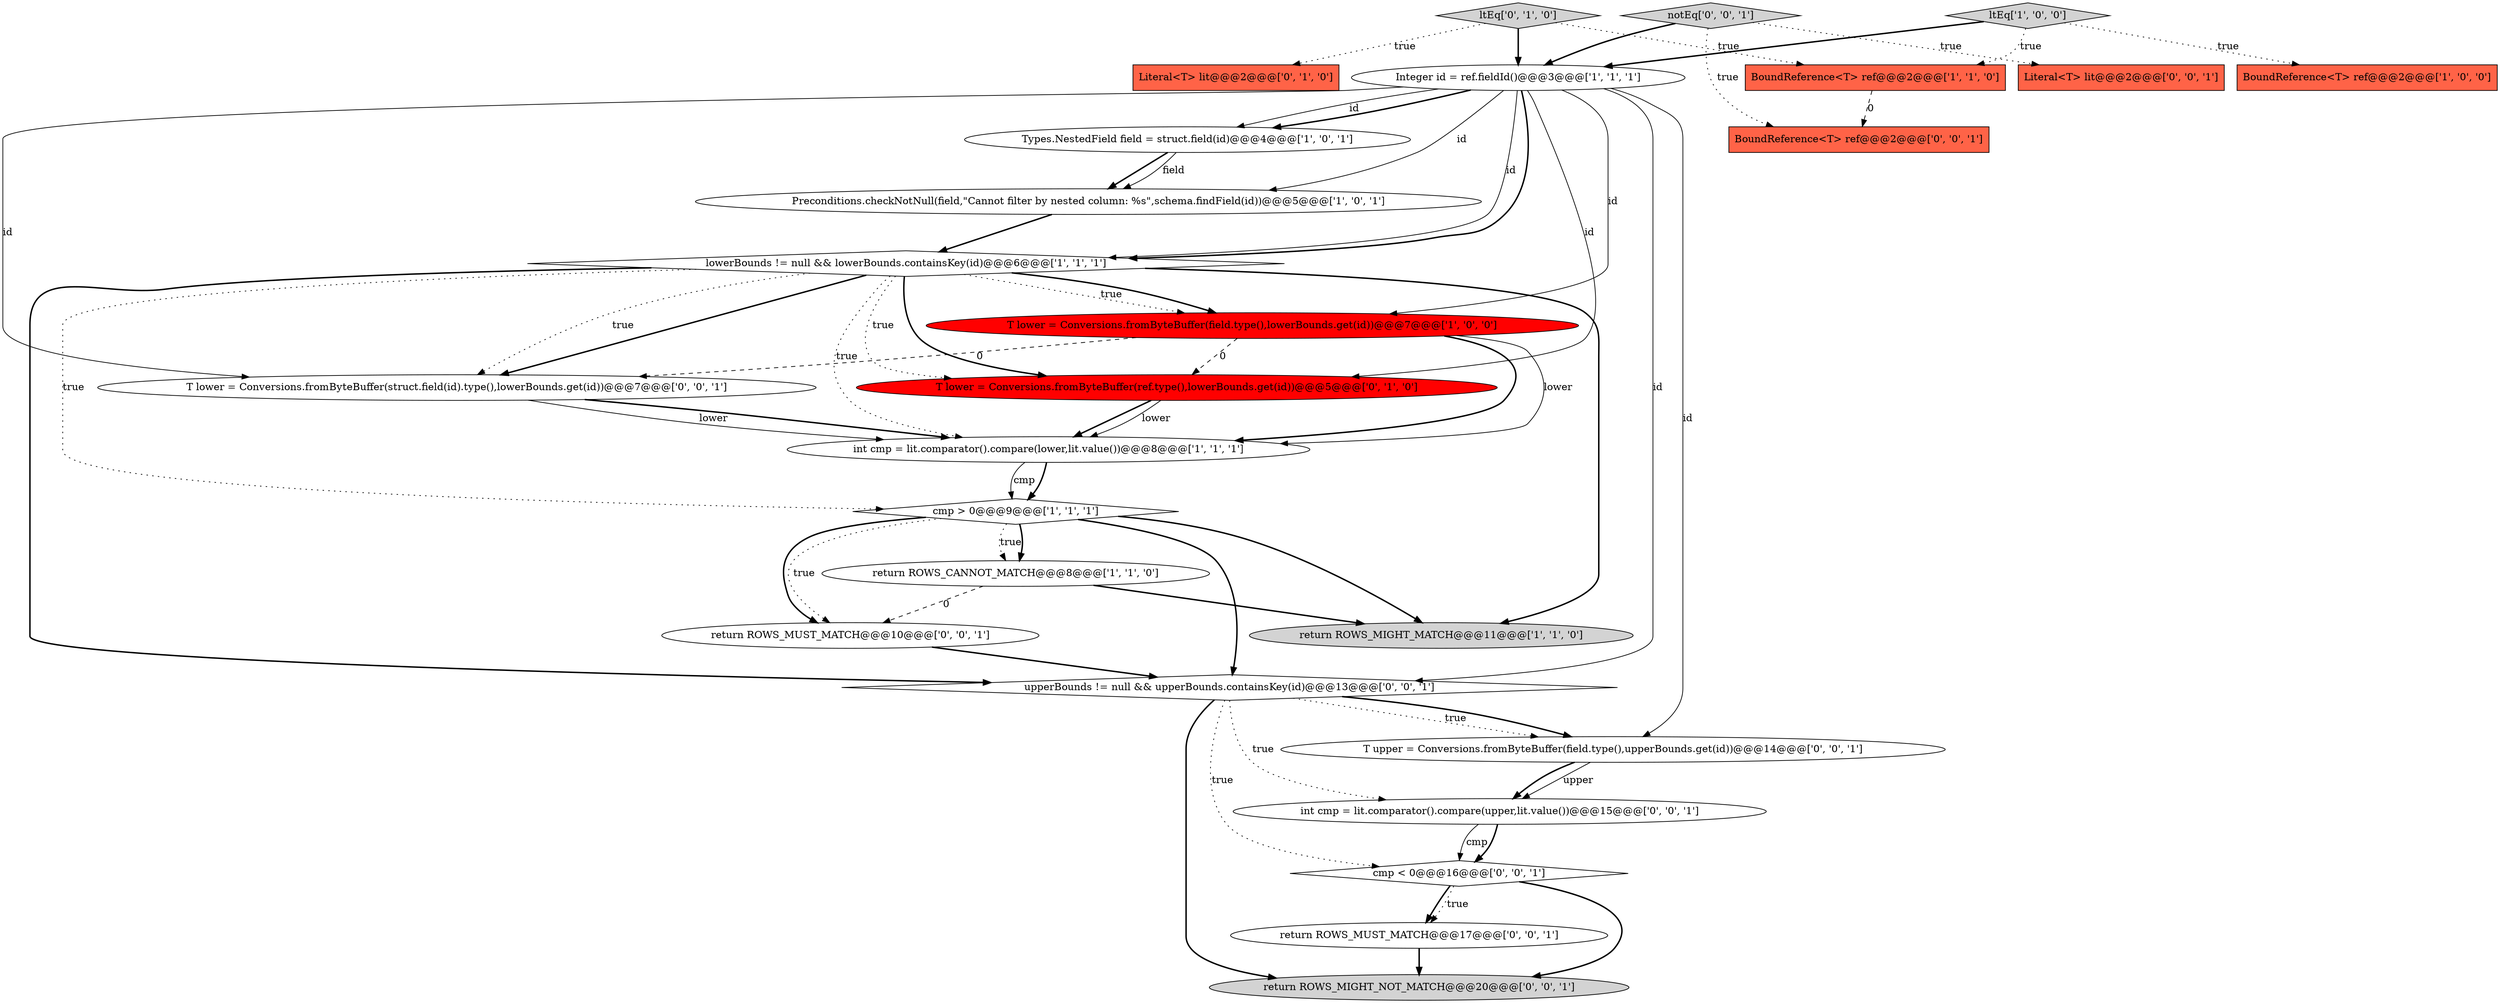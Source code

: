 digraph {
18 [style = filled, label = "cmp < 0@@@16@@@['0', '0', '1']", fillcolor = white, shape = diamond image = "AAA0AAABBB3BBB"];
14 [style = filled, label = "ltEq['0', '1', '0']", fillcolor = lightgray, shape = diamond image = "AAA0AAABBB2BBB"];
15 [style = filled, label = "T lower = Conversions.fromByteBuffer(struct.field(id).type(),lowerBounds.get(id))@@@7@@@['0', '0', '1']", fillcolor = white, shape = ellipse image = "AAA0AAABBB3BBB"];
19 [style = filled, label = "return ROWS_MIGHT_NOT_MATCH@@@20@@@['0', '0', '1']", fillcolor = lightgray, shape = ellipse image = "AAA0AAABBB3BBB"];
9 [style = filled, label = "Types.NestedField field = struct.field(id)@@@4@@@['1', '0', '1']", fillcolor = white, shape = ellipse image = "AAA0AAABBB1BBB"];
7 [style = filled, label = "int cmp = lit.comparator().compare(lower,lit.value())@@@8@@@['1', '1', '1']", fillcolor = white, shape = ellipse image = "AAA0AAABBB1BBB"];
4 [style = filled, label = "return ROWS_MIGHT_MATCH@@@11@@@['1', '1', '0']", fillcolor = lightgray, shape = ellipse image = "AAA0AAABBB1BBB"];
12 [style = filled, label = "Literal<T> lit@@@2@@@['0', '1', '0']", fillcolor = tomato, shape = box image = "AAA0AAABBB2BBB"];
2 [style = filled, label = "Preconditions.checkNotNull(field,\"Cannot filter by nested column: %s\",schema.findField(id))@@@5@@@['1', '0', '1']", fillcolor = white, shape = ellipse image = "AAA0AAABBB1BBB"];
22 [style = filled, label = "return ROWS_MUST_MATCH@@@17@@@['0', '0', '1']", fillcolor = white, shape = ellipse image = "AAA0AAABBB3BBB"];
21 [style = filled, label = "BoundReference<T> ref@@@2@@@['0', '0', '1']", fillcolor = tomato, shape = box image = "AAA0AAABBB3BBB"];
16 [style = filled, label = "notEq['0', '0', '1']", fillcolor = lightgray, shape = diamond image = "AAA0AAABBB3BBB"];
23 [style = filled, label = "int cmp = lit.comparator().compare(upper,lit.value())@@@15@@@['0', '0', '1']", fillcolor = white, shape = ellipse image = "AAA0AAABBB3BBB"];
17 [style = filled, label = "Literal<T> lit@@@2@@@['0', '0', '1']", fillcolor = tomato, shape = box image = "AAA0AAABBB3BBB"];
10 [style = filled, label = "ltEq['1', '0', '0']", fillcolor = lightgray, shape = diamond image = "AAA0AAABBB1BBB"];
1 [style = filled, label = "BoundReference<T> ref@@@2@@@['1', '0', '0']", fillcolor = tomato, shape = box image = "AAA0AAABBB1BBB"];
13 [style = filled, label = "T lower = Conversions.fromByteBuffer(ref.type(),lowerBounds.get(id))@@@5@@@['0', '1', '0']", fillcolor = red, shape = ellipse image = "AAA1AAABBB2BBB"];
11 [style = filled, label = "return ROWS_CANNOT_MATCH@@@8@@@['1', '1', '0']", fillcolor = white, shape = ellipse image = "AAA0AAABBB1BBB"];
6 [style = filled, label = "BoundReference<T> ref@@@2@@@['1', '1', '0']", fillcolor = tomato, shape = box image = "AAA0AAABBB1BBB"];
3 [style = filled, label = "cmp > 0@@@9@@@['1', '1', '1']", fillcolor = white, shape = diamond image = "AAA0AAABBB1BBB"];
24 [style = filled, label = "T upper = Conversions.fromByteBuffer(field.type(),upperBounds.get(id))@@@14@@@['0', '0', '1']", fillcolor = white, shape = ellipse image = "AAA0AAABBB3BBB"];
5 [style = filled, label = "lowerBounds != null && lowerBounds.containsKey(id)@@@6@@@['1', '1', '1']", fillcolor = white, shape = diamond image = "AAA0AAABBB1BBB"];
8 [style = filled, label = "Integer id = ref.fieldId()@@@3@@@['1', '1', '1']", fillcolor = white, shape = ellipse image = "AAA0AAABBB1BBB"];
25 [style = filled, label = "upperBounds != null && upperBounds.containsKey(id)@@@13@@@['0', '0', '1']", fillcolor = white, shape = diamond image = "AAA0AAABBB3BBB"];
20 [style = filled, label = "return ROWS_MUST_MATCH@@@10@@@['0', '0', '1']", fillcolor = white, shape = ellipse image = "AAA0AAABBB3BBB"];
0 [style = filled, label = "T lower = Conversions.fromByteBuffer(field.type(),lowerBounds.get(id))@@@7@@@['1', '0', '0']", fillcolor = red, shape = ellipse image = "AAA1AAABBB1BBB"];
3->11 [style = dotted, label="true"];
6->21 [style = dashed, label="0"];
15->7 [style = solid, label="lower"];
10->6 [style = dotted, label="true"];
8->5 [style = solid, label="id"];
3->20 [style = dotted, label="true"];
11->20 [style = dashed, label="0"];
15->7 [style = bold, label=""];
14->12 [style = dotted, label="true"];
16->8 [style = bold, label=""];
22->19 [style = bold, label=""];
8->25 [style = solid, label="id"];
9->2 [style = bold, label=""];
3->25 [style = bold, label=""];
0->7 [style = solid, label="lower"];
16->17 [style = dotted, label="true"];
11->4 [style = bold, label=""];
9->2 [style = solid, label="field"];
3->11 [style = bold, label=""];
18->19 [style = bold, label=""];
0->15 [style = dashed, label="0"];
8->13 [style = solid, label="id"];
5->15 [style = bold, label=""];
25->24 [style = dotted, label="true"];
8->15 [style = solid, label="id"];
5->0 [style = dotted, label="true"];
24->23 [style = solid, label="upper"];
5->3 [style = dotted, label="true"];
20->25 [style = bold, label=""];
3->4 [style = bold, label=""];
5->15 [style = dotted, label="true"];
7->3 [style = bold, label=""];
5->25 [style = bold, label=""];
8->9 [style = solid, label="id"];
0->7 [style = bold, label=""];
25->18 [style = dotted, label="true"];
8->0 [style = solid, label="id"];
23->18 [style = solid, label="cmp"];
25->24 [style = bold, label=""];
5->13 [style = dotted, label="true"];
3->20 [style = bold, label=""];
18->22 [style = bold, label=""];
10->8 [style = bold, label=""];
5->0 [style = bold, label=""];
8->5 [style = bold, label=""];
5->7 [style = dotted, label="true"];
13->7 [style = bold, label=""];
5->13 [style = bold, label=""];
5->4 [style = bold, label=""];
0->13 [style = dashed, label="0"];
25->19 [style = bold, label=""];
8->9 [style = bold, label=""];
8->2 [style = solid, label="id"];
8->24 [style = solid, label="id"];
16->21 [style = dotted, label="true"];
13->7 [style = solid, label="lower"];
14->8 [style = bold, label=""];
18->22 [style = dotted, label="true"];
10->1 [style = dotted, label="true"];
25->23 [style = dotted, label="true"];
7->3 [style = solid, label="cmp"];
23->18 [style = bold, label=""];
2->5 [style = bold, label=""];
24->23 [style = bold, label=""];
14->6 [style = dotted, label="true"];
}
